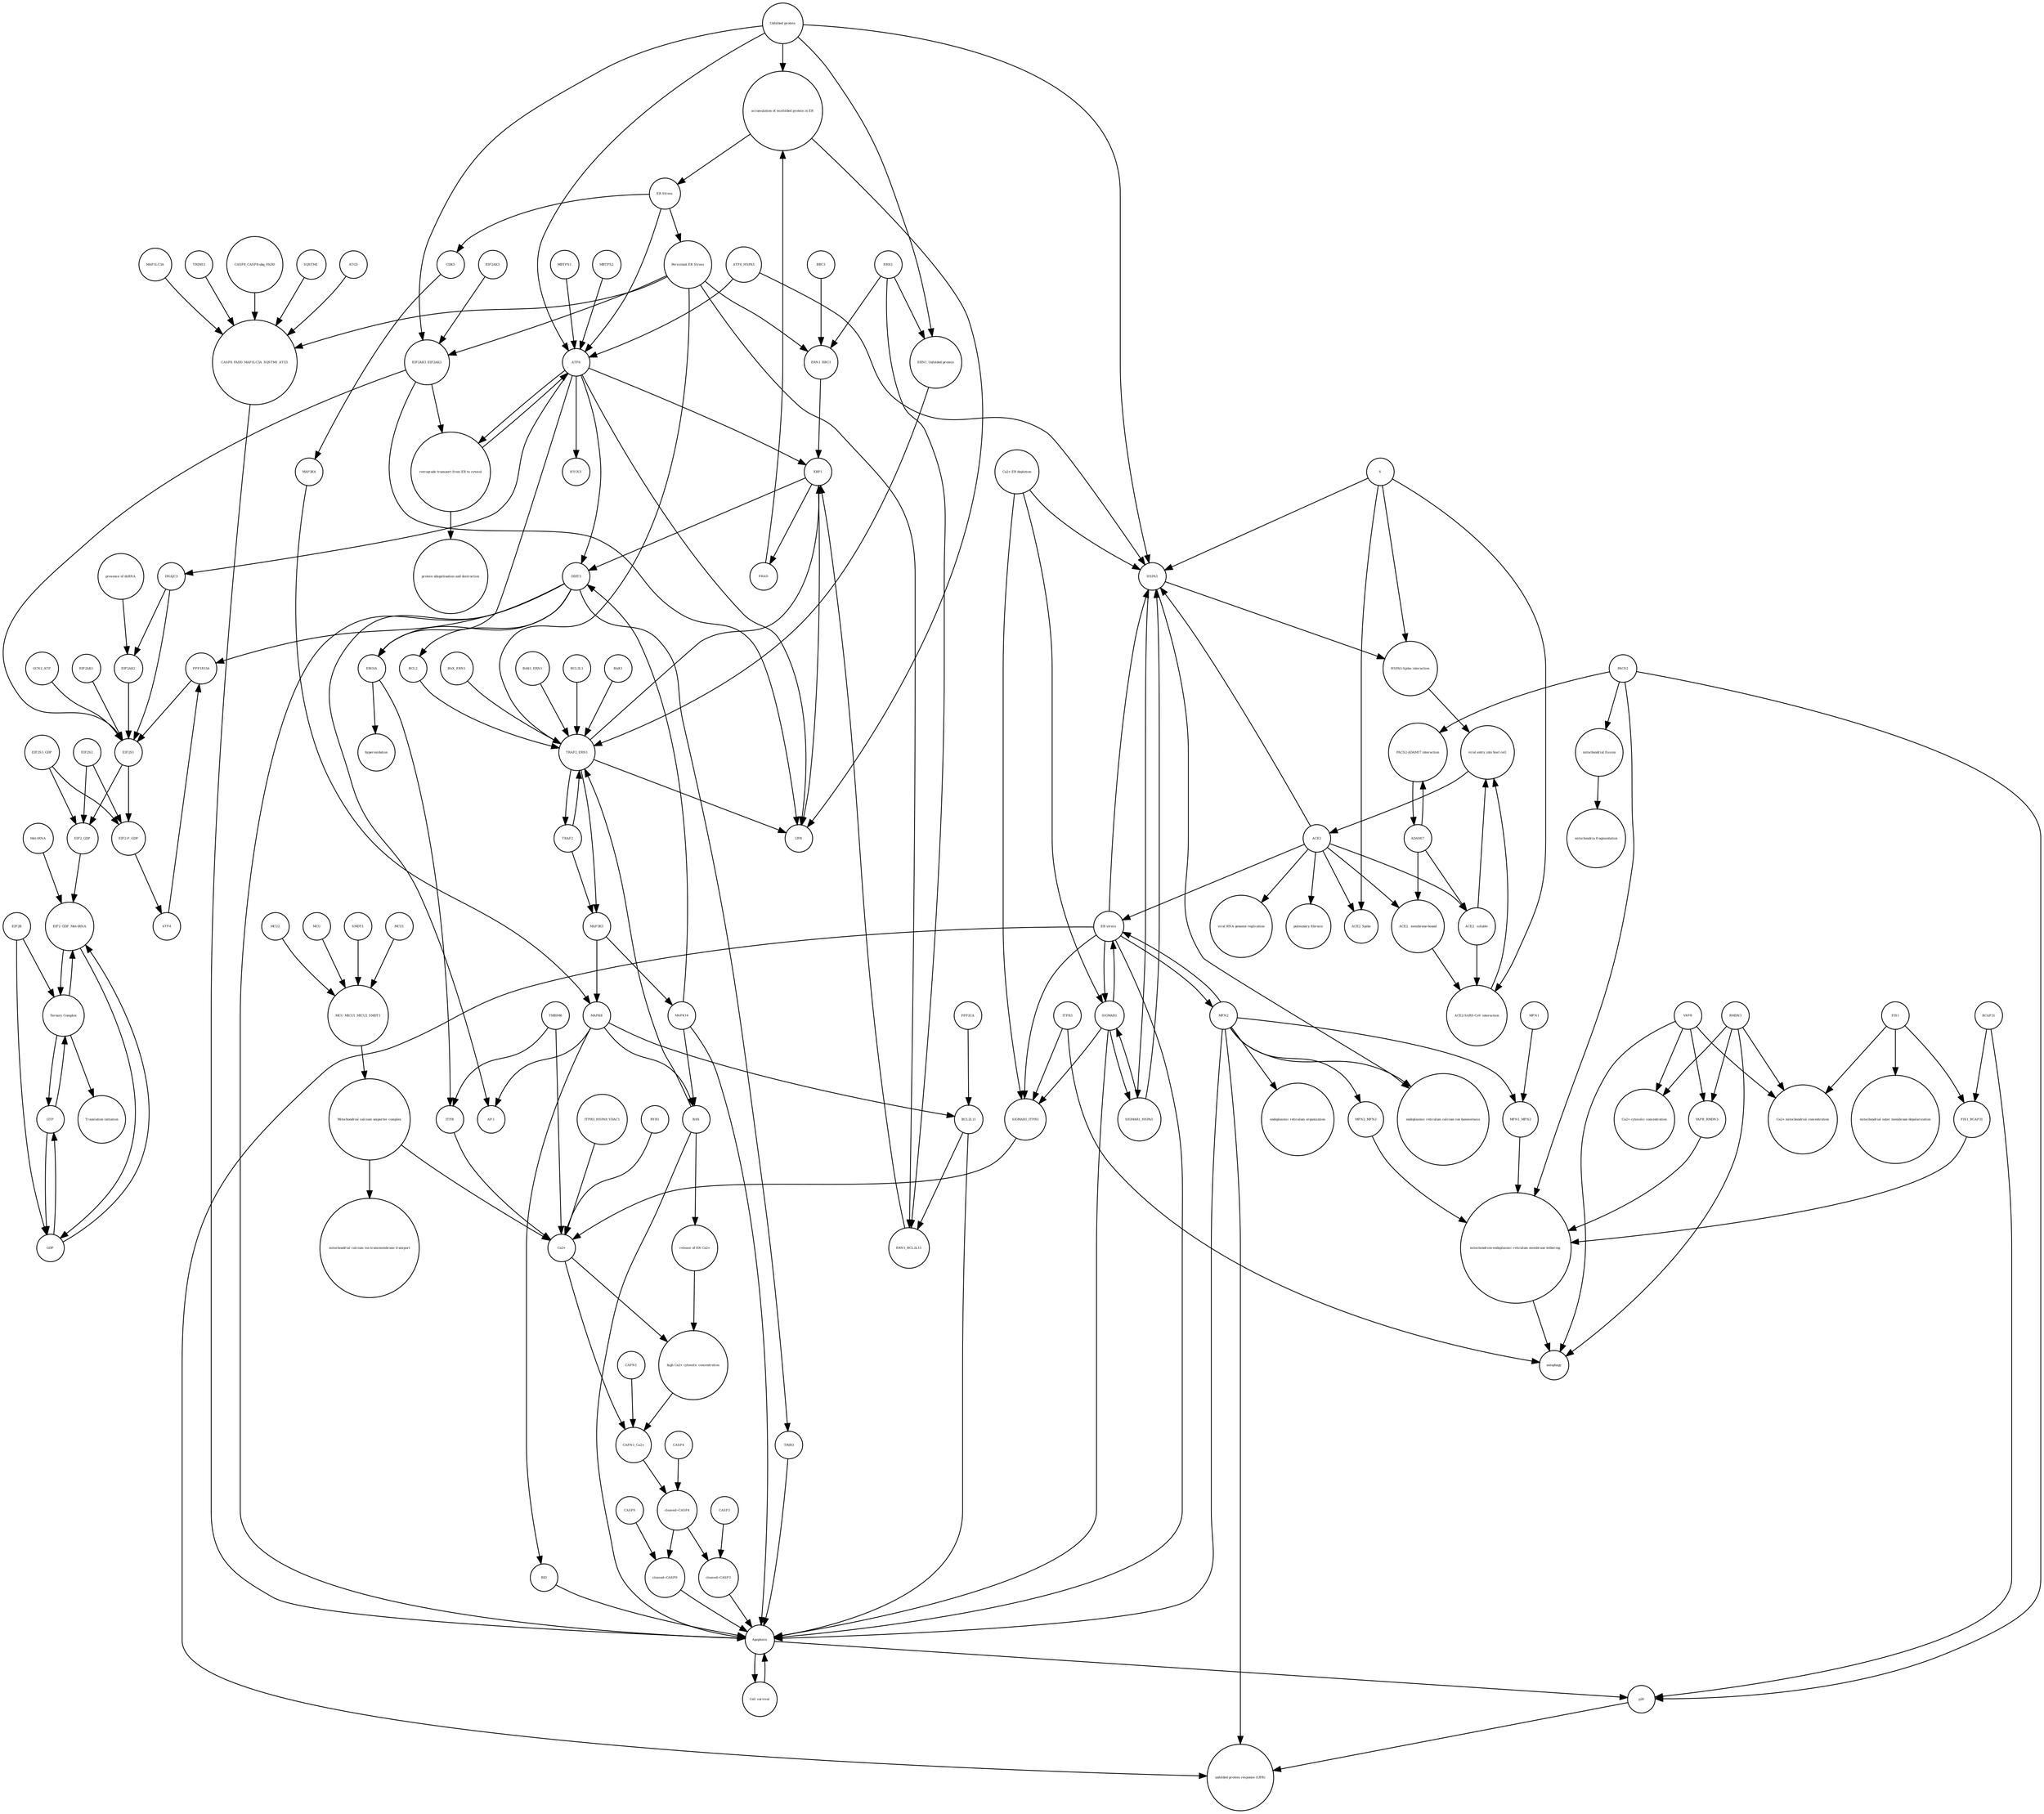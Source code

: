 strict digraph  {
"Unfolded protein" [annotation="", bipartite=0, cls=macromolecule, fontsize=4, label="Unfolded protein", shape=circle];
"accumulation of misfolded protein in ER" [annotation="urn_miriam_obo.go_GO%3A0006986", bipartite=0, cls=phenotype, fontsize=4, label="accumulation of misfolded protein in ER", shape=circle];
"cleaved~CASP9" [annotation="urn_miriam_hgnc.symbol_CASP9", bipartite=0, cls=macromolecule, fontsize=4, label="cleaved~CASP9", shape=circle];
Apoptosis [annotation="urn_miriam_obo.go_GO%3A0006915|urn_miriam_pubmed_19052620|urn_miriam_taxonomy_9606|urn_miriam_pubmed_15692567|urn_miriam_pubmed_22511781", bipartite=0, cls=phenotype, fontsize=4, label=Apoptosis, shape=circle];
ATF6 [annotation="urn_miriam_hgnc.symbol_ATF6", bipartite=0, cls=macromolecule, fontsize=4, label=ATF6, shape=circle];
"retrograde transport from ER to cytosol" [annotation="urn_miriam_obo.go_GO%3A0030970", bipartite=0, cls=phenotype, fontsize=4, label="retrograde transport from ER to cytosol", shape=circle];
XBP1 [annotation="urn_miriam_hgnc.symbol_XBP1", bipartite=0, cls=macromolecule, fontsize=4, label=XBP1, shape=circle];
UPR [annotation="urn_miriam_obo.go_GO%3A0006986", bipartite=0, cls=phenotype, fontsize=4, label=UPR, shape=circle];
ERO1A [annotation="urn_miriam_hgnc.symbol_ERO1A", bipartite=0, cls=macromolecule, fontsize=4, label=ERO1A, shape=circle];
hyperoxidation [annotation="urn_miriam_obo.go_GO%3A0018158", bipartite=0, cls=phenotype, fontsize=4, label=hyperoxidation, shape=circle];
VAPB [annotation=urn_miriam_hgnc_12649, bipartite=0, cls=macromolecule, fontsize=4, label=VAPB, shape=circle];
"Ca2+ cytosolic concentration" [annotation="urn_miriam_pubmed_28132811|urn_miriam_obo.go_GO%3A0007204|urn_miriam_taxonomy_9606", bipartite=0, cls=phenotype, fontsize=4, label="Ca2+ cytosolic concentration", shape=circle];
MFN2 [annotation="urn_miriam_pubmed_29491369|urn_miriam_pubmed_22511781|urn_miriam_hgnc_16877|urn_miriam_pubmed_19052620", bipartite=0, cls=macromolecule, fontsize=4, label=MFN2, shape=circle];
RMDN3 [annotation=urn_miriam_hgnc_25550, bipartite=0, cls=macromolecule, fontsize=4, label=RMDN3, shape=circle];
autophagy [annotation="urn_miriam_obo.go_GO%3A0006914|urn_miriam_pubmed_28132811|urn_miriam_taxonomy_9606", bipartite=0, cls=phenotype, fontsize=4, label=autophagy, shape=circle];
"endoplasmic reticulum calcium ion homeostasis" [annotation="urn_miriam_obo.go_GO%3A0032469|urn_miriam_pubmed_22511781|urn_miriam_taxonomy_10090", bipartite=0, cls=phenotype, fontsize=4, label="endoplasmic reticulum calcium ion homeostasis", shape=circle];
TRAF2_ERN1 [annotation="", bipartite=0, cls=complex, fontsize=4, label=TRAF2_ERN1, shape=circle];
"ER stress" [annotation="urn_miriam_obo.go_GO%3A0034976|urn_miriam_pubmed_22511781|urn_miriam_taxonomy_10090", bipartite=0, cls=phenotype, fontsize=4, label="ER stress", shape=circle];
"unfolded protein response (UPR)" [annotation="urn_miriam_obo.go_GO%3A0030968|urn_miriam_pubmed_22511781|urn_miriam_taxonomy_10090", bipartite=0, cls=phenotype, fontsize=4, label="unfolded protein response (UPR)", shape=circle];
FIS1 [annotation=urn_miriam_hgnc_21689, bipartite=0, cls=macromolecule, fontsize=4, label=FIS1, shape=circle];
"Ca2+ mitochondrial concentration" [annotation="urn_miriam_pubmed_28132811|urn_miriam_taxonomy_9606|urn_miriam_obo.go_GO%3A0051561", bipartite=0, cls=phenotype, fontsize=4, label="Ca2+ mitochondrial concentration", shape=circle];
"cleaved~CASP3" [annotation="urn_miriam_hgnc.symbol_CASP3", bipartite=0, cls=macromolecule, fontsize=4, label="cleaved~CASP3", shape=circle];
VAPB_RMDN3 [annotation="urn_miriam_pubmed_29491369|urn_miriam_pubmed_28132811|urn_miriam_taxonomy_9606", bipartite=0, cls=complex, fontsize=4, label=VAPB_RMDN3, shape=circle];
"mitochondrion-endoplasmic reticulum membrane tethering " [annotation="urn_miriam_obo.go_GO%3A1990456|urn_miriam_pubmed_27457486|urn_miriam_pubmed_29491369|urn_miriam_pubmed_19052620|urn_miriam_pubmed_30590907|urn_miriam_pubmed_28132811", bipartite=0, cls=phenotype, fontsize=4, label="mitochondrion-endoplasmic reticulum membrane tethering ", shape=circle];
"release of ER Ca2+" [annotation="urn_miriam_obo.go_GO%3A0032471", bipartite=0, cls=phenotype, fontsize=4, label="release of ER Ca2+", shape=circle];
"high Ca2+ cytosolic concentration" [annotation="urn_miriam_obo.go_GO%3A1902656", bipartite=0, cls=phenotype, fontsize=4, label="high Ca2+ cytosolic concentration", shape=circle];
ERAD [annotation="urn_miriam_obo.go_GO%3A0036503", bipartite=0, cls=phenotype, fontsize=4, label=ERAD, shape=circle];
"Cell survival" [annotation="urn_miriam_obo.go_GO%3A0043066", bipartite=0, cls=phenotype, fontsize=4, label="Cell survival", shape=circle];
"Ca2+" [annotation="urn_miriam_obo.chebi_CHEBI%3A29108", bipartite=0, cls="simple chemical", fontsize=4, label="Ca2+", shape=circle];
"ER Stress" [annotation="urn_miriam_obo.go_GO%3A0034976", bipartite=0, cls=phenotype, fontsize=4, label="ER Stress", shape=circle];
"Ternary Complex" [annotation="", bipartite=0, cls=complex, fontsize=4, label="Ternary Complex", shape=circle];
"Translation initiation" [annotation="urn_miriam_obo.go_GO%3A0006412", bipartite=0, cls=phenotype, fontsize=4, label="Translation initiation", shape=circle];
ITPR3 [annotation="urn_miriam_hgnc_6182|urn_miriam_pubmed_17981125", bipartite=0, cls=macromolecule, fontsize=4, label=ITPR3, shape=circle];
MFN2_MFN2 [annotation="urn_miriam_pubmed_19052620|urn_miriam_taxonomy_9606|urn_miriam_pubmed_29491369", bipartite=0, cls=complex, fontsize=4, label=MFN2_MFN2, shape=circle];
FIS1_BCAP31 [annotation="urn_miriam_pubmed_15692567|urn_miriam_pubmed_21183955|urn_miriam_taxonomy_9606", bipartite=0, cls=complex, fontsize=4, label=FIS1_BCAP31, shape=circle];
MFN1_MFN2 [annotation="urn_miriam_pubmed_29491369|urn_miriam_pubmed_19052620|urn_miriam_taxonomy_9606", bipartite=0, cls=complex, fontsize=4, label=MFN1_MFN2, shape=circle];
CASP8_FADD_MAP1LC3A_SQSTM1_ATG5 [annotation="", bipartite=0, cls=complex, fontsize=4, label=CASP8_FADD_MAP1LC3A_SQSTM1_ATG5, shape=circle];
HSPA5 [annotation="urn_miriam_pubmed_32340551|urn_miriam_hgnc_HGNC%3A5238|urn_miriam_pubmed_32169481|urn_miriam_pubmed_30978349", bipartite=0, cls=macromolecule, fontsize=4, label=HSPA5, shape=circle];
TRIB3 [annotation="urn_miriam_hgnc.symbol_TRIB3", bipartite=0, cls="nucleic acid feature", fontsize=4, label=TRIB3, shape=circle];
"mitochondrial fission" [annotation="urn_miriam_pubmed_15692567|urn_miriam_obo.go_GO%3A0000266|urn_miriam_taxonomy_9606", bipartite=0, cls=phenotype, fontsize=4, label="mitochondrial fission", shape=circle];
"mitochondria fragmentation" [annotation="urn_miriam_pubmed_15692567|urn_miriam_obo.go_GO%3A0043653|urn_miriam_taxonomy_9606", bipartite=0, cls=phenotype, fontsize=4, label="mitochondria fragmentation", shape=circle];
BAX [annotation="urn_miriam_hgnc.symbol_BAX", bipartite=0, cls=macromolecule, fontsize=4, label=BAX, shape=circle];
p20 [annotation="urn_miriam_hgnc.symbol_BCAP31", bipartite=0, cls=macromolecule, fontsize=4, label=p20, shape=circle];
PACS2 [annotation="urn_miriam_pubmed_15692567|urn_miriam_hgnc_23794|urn_miriam_pubmed_26108729", bipartite=0, cls=macromolecule, fontsize=4, label=PACS2, shape=circle];
DDIT3 [annotation="urn_miriam_hgnc.symbol_DDIT3", bipartite=0, cls=macromolecule, fontsize=4, label=DDIT3, shape=circle];
BCL2L11 [annotation="urn_miriam_hgnc.symbol_BCL2L11", bipartite=0, cls=macromolecule, fontsize=4, label=BCL2L11, shape=circle];
"Persistant ER Stress" [annotation="urn_miriam_obo.go_GO%3A0034976", bipartite=0, cls=phenotype, fontsize=4, label="Persistant ER Stress", shape=circle];
"mitochondrial outer membrane depolarization" [annotation="urn_miriam_pubmed_21183955|urn_miriam_taxonomy_9606|urn_miriam_obo.go_GO%3A0051882", bipartite=0, cls=phenotype, fontsize=4, label="mitochondrial outer membrane depolarization", shape=circle];
"endoplasmic reticulum organization" [annotation="urn_miriam_obo.go_GO%3A0007029|urn_miriam_pubmed_19052620|urn_miriam_taxonomy_9606", bipartite=0, cls=phenotype, fontsize=4, label="endoplasmic reticulum organization", shape=circle];
MAPK14 [annotation="urn_miriam_hgnc.symbol_MAPK14", bipartite=0, cls=macromolecule, fontsize=4, label=MAPK14, shape=circle];
ACE2 [annotation="", bipartite=0, cls="nucleic acid feature", fontsize=4, label=ACE2, shape=circle];
"Mitochondrial calcium uniporter complex" [annotation="urn_miriam_pubmed_26968367|urn_miriam_taxonomy_9606", bipartite=0, cls=complex, fontsize=4, label="Mitochondrial calcium uniporter complex", shape=circle];
"mitochondrial calcium ion transmembrane transport" [annotation="urn_miriam_pubmed_24231807|urn_miriam_obo.go_GO%3A0006851|urn_miriam_taxonomy_9606", bipartite=0, cls=phenotype, fontsize=4, label="mitochondrial calcium ion transmembrane transport", shape=circle];
EIF2AK3_EIF2AK3 [annotation="", bipartite=0, cls=complex, fontsize=4, label=EIF2AK3_EIF2AK3, shape=circle];
BID [annotation="urn_miriam_hgnc.symbol_BID", bipartite=0, cls=macromolecule, fontsize=4, label=BID, shape=circle];
SIGMAR1 [annotation="urn_miriam_hgnc_8157|urn_miriam_pubmed_17981125|urn_miriam_taxonomy_10029|urn_miriam_pubmed_25704011", bipartite=0, cls=macromolecule, fontsize=4, label=SIGMAR1, shape=circle];
"pulmonary fibrosis" [annotation="urn_miriam_mesh_D011658|urn_miriam_pubmed_18441099|urn_miriam_taxonomy_9606", bipartite=0, cls=phenotype, fontsize=4, label="pulmonary fibrosis", shape=circle];
"ACE2-SARS-CoV interaction" [annotation="urn_miriam_pubmed_19411314|urn_miriam_taxonomy_9606|urn_miriam_uniprot_P59594", bipartite=0, cls=complex, fontsize=4, label="ACE2-SARS-CoV interaction", shape=circle];
"viral entry into host cell" [annotation="urn_miriam_obo.go_GO%3A0046718|urn_miriam_pubmed_19411314", bipartite=0, cls=phenotype, fontsize=4, label="viral entry into host cell", shape=circle];
"ACE2_ soluble" [annotation="urn_miriam_pubmed_19411314|urn_miriam_pubmed_32264791|urn_miriam_hgnc.symbol_ACE2", bipartite=0, cls=macromolecule, fontsize=4, label="ACE2_ soluble", shape=circle];
"HSPA5-Spike interaction" [annotation=urn_miriam_pubmed_32340551, bipartite=0, cls=complex, fontsize=4, label="HSPA5-Spike interaction", shape=circle];
"viral RNA genome replication" [annotation="urn_miriam_obo.go_GO%3A0039694|urn_miriam_pubmed_14647384", bipartite=0, cls=phenotype, fontsize=4, label="viral RNA genome replication", shape=circle];
PPP1R15A [annotation="urn_miriam_hgnc.symbol_PPP1R15A", bipartite=0, cls=macromolecule, fontsize=4, label=PPP1R15A, shape=circle];
RYR1 [annotation="urn_miriam_hgnc.symbol_RYR1", bipartite=0, cls=macromolecule, fontsize=4, label=RYR1, shape=circle];
CDK5 [annotation="urn_miriam_hgnc.symbol_CDK5", bipartite=0, cls=macromolecule, fontsize=4, label=CDK5, shape=circle];
MAPK8 [annotation="urn_miriam_hgnc.symbol_MAPK8", bipartite=0, cls=macromolecule, fontsize=4, label=MAPK8, shape=circle];
SIGMAR1_ITPR3 [annotation="urn_miriam_pubmed_30590907|urn_miriam_pubmed_17981125|urn_miriam_taxonomy_10029", bipartite=0, cls=complex, fontsize=4, label=SIGMAR1_ITPR3, shape=circle];
MFN1 [annotation=urn_miriam_hgnc_1826, bipartite=0, cls=macromolecule, fontsize=4, label=MFN1, shape=circle];
EIF2S1 [annotation="urn_miriam_hgnc.symbol_EIF2S1", bipartite=0, cls=macromolecule, fontsize=4, label=EIF2S1, shape=circle];
MCU2 [annotation="urn_miriam_hgnc_31830|urn_miriam_pubmed_24231807|urn_miriam_taxonomy_9606", bipartite=0, cls=macromolecule, fontsize=4, label=MCU2, shape=circle];
MAP3K5 [annotation="urn_miriam_hgnc.symbol_MAP3K5", bipartite=0, cls=macromolecule, fontsize=4, label=MAP3K5, shape=circle];
TRIM13 [annotation="urn_miriam_hgnc.symbol_TRIM13", bipartite=0, cls=macromolecule, fontsize=4, label=TRIM13, shape=circle];
"Met-tRNA" [annotation=urn_miriam_hgnc_34779, bipartite=0, cls="nucleic acid feature", fontsize=4, label="Met-tRNA", shape=circle];
BCAP31 [annotation=urn_miriam_hgnc_16695, bipartite=0, cls=macromolecule, fontsize=4, label=BCAP31, shape=circle];
ITPR [annotation="urn_miriam_hgnc.symbol_ITPR1|urn_miriam_hgnc.symbol_ITPR3|urn_miriam_hgnc.symbol_ITPR2", bipartite=0, cls=macromolecule, fontsize=4, label=ITPR, shape=circle];
ITPR3_HSPA9_VDAC1 [annotation="urn_miriam_pubmed_30590033|urn_miriam_pubmed_29491369|urn_miriam_taxonomy_9606", bipartite=0, cls=complex, fontsize=4, label=ITPR3_HSPA9_VDAC1, shape=circle];
"EIF2_GDP_Met-tRNA" [annotation="", bipartite=0, cls=complex, fontsize=4, label="EIF2_GDP_Met-tRNA", shape=circle];
EIF2_GDP [annotation="", bipartite=0, cls=complex, fontsize=4, label=EIF2_GDP, shape=circle];
"AP-1" [annotation="urn_miriam_hgnc.symbol_JUNB|urn_miriam_hgnc.symbol_FOSL1|urn_miriam_hgnc.symbol_FOSL2|urn_miriam_hgnc.symbol_JUND|urn_miriam_hgnc.symbol_JUN|urn_miriam_hgnc.symbol_FOSB|urn_miriam_hgnc.symbol_FOS", bipartite=0, cls=macromolecule, fontsize=4, label="AP-1", shape=circle];
TMBIM6 [annotation="urn_miriam_hgnc.symbol_TMBIM6", bipartite=0, cls=macromolecule, fontsize=4, label=TMBIM6, shape=circle];
MCU [annotation="urn_miriam_hgnc_23526|urn_miriam_pubmed_24231807|urn_miriam_taxonomy_9606", bipartite=0, cls=macromolecule, fontsize=4, label=MCU, shape=circle];
DNAJC3 [annotation="urn_miriam_hgnc.symbol_DNAJC3", bipartite=0, cls="nucleic acid feature", fontsize=4, label=DNAJC3, shape=circle];
CASP4 [annotation="urn_miriam_hgnc.symbol_CASP4", bipartite=0, cls=macromolecule, fontsize=4, label=CASP4, shape=circle];
GCN2_ATP [annotation="", bipartite=0, cls=complex, fontsize=4, label=GCN2_ATP, shape=circle];
BBC3 [annotation="urn_miriam_hgnc.symbol_BBC3", bipartite=0, cls=macromolecule, fontsize=4, label=BBC3, shape=circle];
EIF2AK2 [annotation="urn_miriam_hgnc.symbol_EIF2AK2", bipartite=0, cls=macromolecule, fontsize=4, label=EIF2AK2, shape=circle];
CASP9 [annotation="urn_miriam_hgnc.symbol_CSAP9", bipartite=0, cls=macromolecule, fontsize=4, label=CASP9, shape=circle];
"protein ubiquitination and destruction" [annotation="urn_miriam_obo.go_GO%3A0006511", bipartite=0, cls=phenotype, fontsize=4, label="protein ubiquitination and destruction", shape=circle];
EIF2AK3 [annotation="urn_miriam_hgnc.symbol_EIF2AK3", bipartite=0, cls=macromolecule, fontsize=4, label=EIF2AK3, shape=circle];
BAK1_ERN1 [annotation="", bipartite=0, cls=complex, fontsize=4, label=BAK1_ERN1, shape=circle];
ATF6_HSPA5 [annotation="", bipartite=0, cls=complex, fontsize=4, label=ATF6_HSPA5, shape=circle];
TRAF2 [annotation="urn_miriam_hgnc.symbol_TRAF2", bipartite=0, cls=macromolecule, fontsize=4, label=TRAF2, shape=circle];
MAP3K4 [annotation="urn_miriam_hgnc.symbol_MAP3K4", bipartite=0, cls=macromolecule, fontsize=4, label=MAP3K4, shape=circle];
"CAPN1_Ca2+" [annotation="", bipartite=0, cls=complex, fontsize=4, label="CAPN1_Ca2+", shape=circle];
ERN1 [annotation="urn_miriam_hgnc.symbol_ERN1", bipartite=0, cls=macromolecule, fontsize=4, label=ERN1, shape=circle];
EIF2B [annotation="", bipartite=0, cls=complex, fontsize=4, label=EIF2B, shape=circle];
ACE2_Spike [annotation="", bipartite=0, cls=complex, fontsize=4, label=ACE2_Spike, shape=circle];
ERN1_BBC3 [annotation="", bipartite=0, cls=complex, fontsize=4, label=ERN1_BBC3, shape=circle];
ADAM17 [annotation="urn_miriam_pubmed_32264791|urn_miriam_hgnc_HGNC%3A195", bipartite=0, cls=macromolecule, fontsize=4, label=ADAM17, shape=circle];
ERN1_BCL2L11 [annotation="", bipartite=0, cls=complex, fontsize=4, label=ERN1_BCL2L11, shape=circle];
EIF2S3_GDP [annotation="", bipartite=0, cls=complex, fontsize=4, label=EIF2S3_GDP, shape=circle];
SMDT1 [annotation="urn_miriam_pubmed_24231807|urn_miriam_hgnc_25055|urn_miriam_taxonomy_9606", bipartite=0, cls=macromolecule, fontsize=4, label=SMDT1, shape=circle];
GDP [annotation="urn_miriam_obo.chebi_CHEBI%3A65180", bipartite=0, cls="simple chemical", fontsize=4, label=GDP, shape=circle];
"EIF2-P_GDP" [annotation="", bipartite=0, cls=complex, fontsize=4, label="EIF2-P_GDP", shape=circle];
MCU_MICU1_MICU2_SMDT1 [annotation="urn_miriam_pubmed_24231807|urn_miriam_taxonomy_9606", bipartite=0, cls=complex, fontsize=4, label=MCU_MICU1_MICU2_SMDT1, shape=circle];
"CASP8_CASP8-ubq_FADD" [annotation="", bipartite=0, cls=complex, fontsize=4, label="CASP8_CASP8-ubq_FADD", shape=circle];
ATF4 [annotation="urn_miriam_hgnc.symbol_ATF4", bipartite=0, cls=macromolecule, fontsize=4, label=ATF4, shape=circle];
"presence of dsRNA" [annotation="urn_miriam_obo.go_GO%3A0071359", bipartite=0, cls=phenotype, fontsize=4, label="presence of dsRNA", shape=circle];
"Ca2+ ER depletion" [annotation="urn_miriam_obo.go_GO%3A0032471|urn_miriam_pubmed_17981125|urn_miriam_pubmed_30590907|urn_miriam_taxonomy_10029", bipartite=0, cls=phenotype, fontsize=4, label="Ca2+ ER depletion", shape=circle];
SIGMAR1_HSPA5 [annotation="urn_miriam_pubmed_30590907|urn_miriam_pubmed_25704011|urn_miriam_pubmed_17981125|urn_miriam_taxonomy_10029", bipartite=0, cls=complex, fontsize=4, label=SIGMAR1_HSPA5, shape=circle];
"SQSTM1 " [annotation="urn_miriam_hgnc.symbol_SQSTM1", bipartite=0, cls=macromolecule, fontsize=4, label="SQSTM1 ", shape=circle];
MCU1 [annotation="urn_miriam_hgnc_1530|urn_miriam_pubmed_24231807|urn_miriam_taxonomy_9606", bipartite=0, cls=macromolecule, fontsize=4, label=MCU1, shape=circle];
MBTPS1 [annotation="urn_miriam_hgnc.symbol_MBTPS1", bipartite=0, cls=macromolecule, fontsize=4, label=MBTPS1, shape=circle];
EIF2AK1 [annotation="urn_miriam_hgnc.symbol_EIF2AK1", bipartite=0, cls=macromolecule, fontsize=4, label=EIF2AK1, shape=circle];
GTP [annotation="urn_miriam_obo.chebi_CHEBI%3A57600", bipartite=0, cls="simple chemical", fontsize=4, label=GTP, shape=circle];
ATG5 [annotation="urn_miriam_hgnc.symbol_ATG5", bipartite=0, cls=macromolecule, fontsize=4, label=ATG5, shape=circle];
"PACS2-ADAM17 interaction" [annotation="urn_miriam_pubmed_26108729|urn_miriam_pubmed_32264791|urn_miriam_taxonomy_9606", bipartite=0, cls=complex, fontsize=4, label="PACS2-ADAM17 interaction", shape=circle];
EIF2S2 [annotation="urn_miriam_hgnc.symbol_EIF2S2", bipartite=0, cls=macromolecule, fontsize=4, label=EIF2S2, shape=circle];
"ACE2_ membrane-bound" [annotation="urn_miriam_pubmed_19411314|urn_miriam_pubmed_32264791|urn_miriam_hgnc.symbol_ACE2", bipartite=0, cls=macromolecule, fontsize=4, label="ACE2_ membrane-bound", shape=circle];
MBTPS2 [annotation="urn_miriam_hgnc.symbol_MBTPS2", bipartite=0, cls=macromolecule, fontsize=4, label=MBTPS2, shape=circle];
"cleaved~CASP4" [annotation="urn_miriam_hgnc.symbol_CASP4", bipartite=0, cls=macromolecule, fontsize=4, label="cleaved~CASP4", shape=circle];
CAPN1 [annotation="urn_miriam_hgnc.symbol_CAPN1", bipartite=0, cls=macromolecule, fontsize=4, label=CAPN1, shape=circle];
MAP1LC3A [annotation="urn_miriam_hgnc.symbol_MAP1LC3A", bipartite=0, cls=macromolecule, fontsize=4, label=MAP1LC3A, shape=circle];
CASP3 [annotation="urn_miriam_hgnc.symbol_CASP3", bipartite=0, cls=macromolecule, fontsize=4, label=CASP3, shape=circle];
S [annotation="urn_miriam_uniprot_P59594|urn_miriam_uniprot_P0DTC2|urn_miriam_uniprot_W6A028", bipartite=0, cls=macromolecule, fontsize=4, label=S, shape=circle];
BAX_ERN1 [annotation="", bipartite=0, cls=complex, fontsize=4, label=BAX_ERN1, shape=circle];
HYOU1 [annotation="urn_miriam_hgnc.symbol_HYOU1", bipartite=0, cls="nucleic acid feature", fontsize=4, label=HYOU1, shape=circle];
BCL2 [annotation="urn_miriam_hgnc.symbol_BCL2", bipartite=0, cls="nucleic acid feature", fontsize=4, label=BCL2, shape=circle];
"ERN1_Unfolded protein" [annotation="", bipartite=0, cls=complex, fontsize=4, label="ERN1_Unfolded protein", shape=circle];
BCL2L1 [annotation="urn_miriam_hgnc.symbol_BCL2L1", bipartite=0, cls=macromolecule, fontsize=4, label=BCL2L1, shape=circle];
BAK1 [annotation="urn_miriam_hgnc.symbol_BAK1", bipartite=0, cls=macromolecule, fontsize=4, label=BAK1, shape=circle];
PPP2CA [annotation="urn_miriam_hgnc.symbol_PPP2CA", bipartite=0, cls=macromolecule, fontsize=4, label=PPP2CA, shape=circle];
"Unfolded protein" -> "accumulation of misfolded protein in ER"  [annotation="", interaction_type="necessary stimulation"];
"Unfolded protein" -> EIF2AK3_EIF2AK3  [annotation=urn_miriam_pubmed_17991856, interaction_type=catalysis];
"Unfolded protein" -> ATF6  [annotation="urn_miriam_pubmed_23850759|urn_miriam_pubmed_17090218", interaction_type=catalysis];
"Unfolded protein" -> HSPA5  [annotation="urn_miriam_pubmed_23850759|urn_miriam_pubmed_17090218", interaction_type=catalysis];
"Unfolded protein" -> "ERN1_Unfolded protein"  [annotation="", interaction_type=production];
"accumulation of misfolded protein in ER" -> "ER Stress"  [annotation="", interaction_type="necessary stimulation"];
"accumulation of misfolded protein in ER" -> UPR  [annotation="", interaction_type="necessary stimulation"];
"cleaved~CASP9" -> Apoptosis  [annotation="", interaction_type="necessary stimulation"];
Apoptosis -> "Cell survival"  [annotation="", interaction_type=modulation];
Apoptosis -> p20  [annotation="urn_miriam_pubmed_15692567|urn_miriam_taxonomy_9606", interaction_type=stimulation];
ATF6 -> "retrograde transport from ER to cytosol"  [annotation="", interaction_type=modulation];
ATF6 -> UPR  [annotation="", interaction_type="necessary stimulation"];
ATF6 -> HYOU1  [annotation="urn_miriam_taxonomy_10090|urn_miriam_pubmed_18360008", interaction_type=catalysis];
ATF6 -> DNAJC3  [annotation="urn_miriam_taxonomy_10090|urn_miriam_pubmed_12601012|urn_miriam_pubmed_18360008", interaction_type=catalysis];
ATF6 -> DDIT3  [annotation="urn_miriam_pubmed_22802018|urn_miriam_pubmed_17991856|urn_miriam_pubmed_26587781", interaction_type=catalysis];
ATF6 -> ERO1A  [annotation="urn_miriam_pubmed_23850759|urn_miriam_pubmed_25387528|urn_miriam_taxonomy_10090", interaction_type=catalysis];
ATF6 -> XBP1  [annotation="urn_miriam_pubmed_26587781|urn_miriam_pubmed_23430059", interaction_type=catalysis];
"retrograde transport from ER to cytosol" -> ATF6  [annotation="urn_miriam_pubmed_17991856|urn_miriam_pubmed_26587781|urn_miriam_taxonomy_10090|urn_miriam_pubmed_18360008", interaction_type=inhibition];
"retrograde transport from ER to cytosol" -> "protein ubiquitination and destruction"  [annotation="", interaction_type=production];
XBP1 -> UPR  [annotation="", interaction_type="necessary stimulation"];
XBP1 -> ERAD  [annotation="", interaction_type="necessary stimulation"];
XBP1 -> DDIT3  [annotation="urn_miriam_pubmed_22802018|urn_miriam_pubmed_17991856|urn_miriam_pubmed_26587781", interaction_type=catalysis];
ERO1A -> hyperoxidation  [annotation="", interaction_type="necessary stimulation"];
ERO1A -> ITPR  [annotation="urn_miriam_pubmed_23850759|urn_miriam_pubmed_23430059", interaction_type=catalysis];
VAPB -> "Ca2+ cytosolic concentration"  [annotation="", interaction_type=inhibition];
VAPB -> autophagy  [annotation="", interaction_type=inhibition];
VAPB -> "Ca2+ mitochondrial concentration"  [annotation="", interaction_type="necessary stimulation"];
VAPB -> VAPB_RMDN3  [annotation="", interaction_type=production];
MFN2 -> Apoptosis  [annotation="", interaction_type="necessary stimulation"];
MFN2 -> "endoplasmic reticulum calcium ion homeostasis"  [annotation="", interaction_type="necessary stimulation"];
MFN2 -> "ER stress"  [annotation="", interaction_type="necessary stimulation"];
MFN2 -> "unfolded protein response (UPR)"  [annotation="", interaction_type="necessary stimulation"];
MFN2 -> "endoplasmic reticulum organization"  [annotation="", interaction_type="necessary stimulation"];
MFN2 -> MFN1_MFN2  [annotation="", interaction_type=production];
MFN2 -> MFN2_MFN2  [annotation="", interaction_type=production];
RMDN3 -> autophagy  [annotation="", interaction_type=inhibition];
RMDN3 -> "Ca2+ cytosolic concentration"  [annotation="", interaction_type=inhibition];
RMDN3 -> "Ca2+ mitochondrial concentration"  [annotation="", interaction_type=stimulation];
RMDN3 -> VAPB_RMDN3  [annotation="", interaction_type=production];
TRAF2_ERN1 -> UPR  [annotation="", interaction_type="necessary stimulation"];
TRAF2_ERN1 -> TRAF2  [annotation=urn_miriam_pubmed_23850759, interaction_type=catalysis];
TRAF2_ERN1 -> MAP3K5  [annotation=urn_miriam_pubmed_23850759, interaction_type=catalysis];
TRAF2_ERN1 -> XBP1  [annotation="urn_miriam_pubmed_26587781|urn_miriam_pubmed_23430059", interaction_type=catalysis];
"ER stress" -> "unfolded protein response (UPR)"  [annotation="", interaction_type="necessary stimulation"];
"ER stress" -> Apoptosis  [annotation="", interaction_type="necessary stimulation"];
"ER stress" -> SIGMAR1  [annotation="urn_miriam_pubmed_30590907|urn_miriam_pubmed_25704011|urn_miriam_pubmed_17981125|urn_miriam_taxonomy_10029", interaction_type="necessary stimulation"];
"ER stress" -> HSPA5  [annotation="urn_miriam_pubmed_31775868|urn_miriam_pubmed_22511781|urn_miriam_taxonomy_10090", interaction_type="necessary stimulation"];
"ER stress" -> MFN2  [annotation="urn_miriam_pubmed_22511781|urn_miriam_taxonomy_10090", interaction_type="necessary stimulation"];
"ER stress" -> SIGMAR1_ITPR3  [annotation="urn_miriam_pubmed_30590907|urn_miriam_pubmed_17981125|urn_miriam_taxonomy_10029", interaction_type="necessary stimulation"];
FIS1 -> "Ca2+ mitochondrial concentration"  [annotation="", interaction_type="necessary stimulation"];
FIS1 -> "mitochondrial outer membrane depolarization"  [annotation="", interaction_type="necessary stimulation"];
FIS1 -> FIS1_BCAP31  [annotation="", interaction_type=production];
"cleaved~CASP3" -> Apoptosis  [annotation="", interaction_type="necessary stimulation"];
VAPB_RMDN3 -> "mitochondrion-endoplasmic reticulum membrane tethering "  [annotation="", interaction_type="necessary stimulation"];
"mitochondrion-endoplasmic reticulum membrane tethering " -> autophagy  [annotation="", interaction_type=inhibition];
"release of ER Ca2+" -> "high Ca2+ cytosolic concentration"  [annotation="", interaction_type="necessary stimulation"];
"high Ca2+ cytosolic concentration" -> "CAPN1_Ca2+"  [annotation=urn_miriam_pubmed_19931333, interaction_type=catalysis];
ERAD -> "accumulation of misfolded protein in ER"  [annotation="", interaction_type=modulation];
"Cell survival" -> Apoptosis  [annotation="", interaction_type=modulation];
"Ca2+" -> "high Ca2+ cytosolic concentration"  [annotation="", interaction_type="necessary stimulation"];
"Ca2+" -> "CAPN1_Ca2+"  [annotation="", interaction_type=production];
"ER Stress" -> "Persistant ER Stress"  [annotation="", interaction_type=modulation];
"ER Stress" -> ATF6  [annotation="urn_miriam_pubmed_17991856|urn_miriam_pubmed_26587781|urn_miriam_taxonomy_10090|urn_miriam_pubmed_18360008", interaction_type=catalysis];
"ER Stress" -> CDK5  [annotation=urn_miriam_pubmed_23850759, interaction_type=catalysis];
"Ternary Complex" -> "Translation initiation"  [annotation="", interaction_type="necessary stimulation"];
"Ternary Complex" -> GTP  [annotation="", interaction_type=production];
"Ternary Complex" -> "EIF2_GDP_Met-tRNA"  [annotation="", interaction_type=production];
ITPR3 -> autophagy  [annotation="", interaction_type=inhibition];
ITPR3 -> SIGMAR1_ITPR3  [annotation="", interaction_type=production];
MFN2_MFN2 -> "mitochondrion-endoplasmic reticulum membrane tethering "  [annotation="", interaction_type="necessary stimulation"];
FIS1_BCAP31 -> "mitochondrion-endoplasmic reticulum membrane tethering "  [annotation="", interaction_type="necessary stimulation"];
MFN1_MFN2 -> "mitochondrion-endoplasmic reticulum membrane tethering "  [annotation="", interaction_type="necessary stimulation"];
CASP8_FADD_MAP1LC3A_SQSTM1_ATG5 -> Apoptosis  [annotation="", interaction_type="necessary stimulation"];
HSPA5 -> "endoplasmic reticulum calcium ion homeostasis"  [annotation="", interaction_type="necessary stimulation"];
HSPA5 -> "HSPA5-Spike interaction"  [annotation="", interaction_type=production];
HSPA5 -> SIGMAR1_HSPA5  [annotation="", interaction_type=production];
TRIB3 -> Apoptosis  [annotation="", interaction_type="necessary stimulation"];
"mitochondrial fission" -> "mitochondria fragmentation"  [annotation="", interaction_type="necessary stimulation"];
BAX -> "release of ER Ca2+"  [annotation="", interaction_type="necessary stimulation"];
BAX -> Apoptosis  [annotation="", interaction_type="necessary stimulation"];
BAX -> TRAF2_ERN1  [annotation="urn_miriam_pubmed_30773986|urn_miriam_pubmed_23850759|urn_miriam_pubmed_26587781|urn_miriam_taxonomy_10090|urn_miriam_pubmed_23430059", interaction_type=catalysis];
p20 -> "unfolded protein response (UPR)"  [annotation="", interaction_type="necessary stimulation"];
PACS2 -> "mitochondrion-endoplasmic reticulum membrane tethering "  [annotation="", interaction_type="necessary stimulation"];
PACS2 -> "mitochondrial fission"  [annotation="", interaction_type=inhibition];
PACS2 -> "PACS2-ADAM17 interaction"  [annotation="", interaction_type=production];
PACS2 -> p20  [annotation="urn_miriam_pubmed_15692567|urn_miriam_taxonomy_9606", interaction_type=inhibition];
DDIT3 -> Apoptosis  [annotation="", interaction_type="necessary stimulation"];
DDIT3 -> "AP-1"  [annotation="urn_miriam_pubmed_23850759|urn_miriam_pubmed_26587781", interaction_type=catalysis];
DDIT3 -> PPP1R15A  [annotation="urn_miriam_pubmed_23850759|urn_miriam_pubmed_26584763", interaction_type=catalysis];
DDIT3 -> TRIB3  [annotation="urn_miriam_pubmed_23430059|urn_miriam_pubmed_18940792", interaction_type=catalysis];
DDIT3 -> BCL2  [annotation="urn_miriam_pubmed_30662442|urn_miriam_pubmed_23850759", interaction_type=inhibition];
DDIT3 -> ERO1A  [annotation="urn_miriam_pubmed_23850759|urn_miriam_pubmed_25387528|urn_miriam_taxonomy_10090", interaction_type=catalysis];
BCL2L11 -> Apoptosis  [annotation="", interaction_type="necessary stimulation"];
BCL2L11 -> ERN1_BCL2L11  [annotation="", interaction_type=production];
"Persistant ER Stress" -> TRAF2_ERN1  [annotation="urn_miriam_pubmed_30773986|urn_miriam_pubmed_23850759|urn_miriam_pubmed_26587781|urn_miriam_taxonomy_10090|urn_miriam_pubmed_23430059", interaction_type=inhibition];
"Persistant ER Stress" -> EIF2AK3_EIF2AK3  [annotation=urn_miriam_pubmed_17991856, interaction_type=catalysis];
"Persistant ER Stress" -> CASP8_FADD_MAP1LC3A_SQSTM1_ATG5  [annotation=urn_miriam_pubmed_17991856, interaction_type=catalysis];
"Persistant ER Stress" -> ERN1_BCL2L11  [annotation="urn_miriam_pubmed_23850759|urn_miriam_pubmed_26587781|urn_miriam_pubmed_23430059", interaction_type=inhibition];
"Persistant ER Stress" -> ERN1_BBC3  [annotation="urn_miriam_pubmed_17991856|urn_miriam_pubmed_23430059", interaction_type=inhibition];
MAPK14 -> Apoptosis  [annotation="", interaction_type="necessary stimulation"];
MAPK14 -> DDIT3  [annotation="urn_miriam_pubmed_26137585|urn_miriam_pubmed_23850759|urn_miriam_pubmed_23430059", interaction_type=catalysis];
MAPK14 -> BAX  [annotation="urn_miriam_pubmed_18191217|urn_miriam_pubmed_23430059|urn_miriam_pubmed_29450140", interaction_type=catalysis];
ACE2 -> "ER stress"  [annotation="", interaction_type=inhibition];
ACE2 -> "pulmonary fibrosis"  [annotation="", interaction_type=inhibition];
ACE2 -> "viral RNA genome replication"  [annotation="", interaction_type="necessary stimulation"];
ACE2 -> ACE2_Spike  [annotation="", interaction_type=production];
ACE2 -> HSPA5  [annotation="urn_miriam_pubmed_22511781|urn_miriam_pubmed_31775868|urn_miriam_pubmed_16940539|urn_miriam_taxonomy_9606|urn_miriam_uniprot_P59594|urn_miriam_taxonomy_10090", interaction_type=inhibition];
ACE2 -> "ACE2_ soluble"  [annotation="", interaction_type=production];
ACE2 -> "ACE2_ membrane-bound"  [annotation="", interaction_type=production];
"Mitochondrial calcium uniporter complex" -> "mitochondrial calcium ion transmembrane transport"  [annotation="", interaction_type="necessary stimulation"];
"Mitochondrial calcium uniporter complex" -> "Ca2+"  [annotation="urn_miriam_pubmed_24231807|urn_miriam_taxonomy_9606", interaction_type="necessary stimulation"];
EIF2AK3_EIF2AK3 -> UPR  [annotation="", interaction_type="necessary stimulation"];
EIF2AK3_EIF2AK3 -> EIF2S1  [annotation="urn_miriam_pubmed_23850759|urn_miriam_pubmed_26587781|urn_miriam_pubmed_12667446|urn_miriam_taxonomy_10090|urn_miriam_pubmed_12601012|urn_miriam_pubmed_18360008", interaction_type=catalysis];
EIF2AK3_EIF2AK3 -> "retrograde transport from ER to cytosol"  [annotation="", interaction_type=production];
BID -> Apoptosis  [annotation="", interaction_type="necessary stimulation"];
SIGMAR1 -> "ER stress"  [annotation="", interaction_type=inhibition];
SIGMAR1 -> Apoptosis  [annotation="", interaction_type=inhibition];
SIGMAR1 -> SIGMAR1_HSPA5  [annotation="", interaction_type=production];
SIGMAR1 -> SIGMAR1_ITPR3  [annotation="", interaction_type=production];
"ACE2-SARS-CoV interaction" -> "viral entry into host cell"  [annotation="", interaction_type="logic arc"];
"viral entry into host cell" -> ACE2  [annotation="urn_miriam_pubmed_14647384|urn_miriam_taxonomy_9606|urn_miriam_pubmed_19411314|urn_miriam_uniprot_P59594", interaction_type=inhibition];
"ACE2_ soluble" -> "viral entry into host cell"  [annotation="", interaction_type=inhibition];
"ACE2_ soluble" -> "ACE2-SARS-CoV interaction"  [annotation="urn_miriam_pubmed_19411314|urn_miriam_taxonomy_9606|urn_miriam_uniprot_P59594|urn_miriam_pubmed_15983030|urn_miriam_taxonomy_694009", interaction_type=inhibition];
"HSPA5-Spike interaction" -> "viral entry into host cell"  [annotation="", interaction_type="necessary stimulation"];
PPP1R15A -> EIF2S1  [annotation="urn_miriam_pubmed_23850759|urn_miriam_pubmed_12667446|urn_miriam_taxonomy_10090|urn_miriam_pubmed_12601012", interaction_type=catalysis];
RYR1 -> "Ca2+"  [annotation=urn_miriam_pubmed_23850759, interaction_type=catalysis];
CDK5 -> MAP3K4  [annotation=urn_miriam_pubmed_23850759, interaction_type=catalysis];
MAPK8 -> BID  [annotation="urn_miriam_taxonomy_10090|urn_miriam_pubmed_23430059|urn_miriam_pubmed_11583631", interaction_type=catalysis];
MAPK8 -> "AP-1"  [annotation="urn_miriam_pubmed_23850759|urn_miriam_pubmed_26587781", interaction_type=catalysis];
MAPK8 -> BAX  [annotation="urn_miriam_pubmed_18191217|urn_miriam_pubmed_23430059|urn_miriam_pubmed_29450140", interaction_type=catalysis];
MAPK8 -> BCL2L11  [annotation=urn_miriam_pubmed_23850759, interaction_type=catalysis];
SIGMAR1_ITPR3 -> "Ca2+"  [annotation="urn_miriam_pubmed_30590907|urn_miriam_pubmed_30590033|urn_miriam_taxonomy_9606", interaction_type="necessary stimulation"];
MFN1 -> MFN1_MFN2  [annotation="", interaction_type=production];
EIF2S1 -> EIF2_GDP  [annotation="", interaction_type=production];
EIF2S1 -> "EIF2-P_GDP"  [annotation="", interaction_type=production];
MCU2 -> MCU_MICU1_MICU2_SMDT1  [annotation="", interaction_type=production];
MAP3K5 -> MAPK8  [annotation="urn_miriam_pubmed_23850759|urn_miriam_pubmed_26587781|urn_miriam_pubmed_18191217", interaction_type=catalysis];
MAP3K5 -> MAPK14  [annotation="urn_miriam_pubmed_23850759|urn_miriam_taxonomy_10090|urn_miriam_pubmed_12215209", interaction_type=catalysis];
TRIM13 -> CASP8_FADD_MAP1LC3A_SQSTM1_ATG5  [annotation=urn_miriam_pubmed_17991856, interaction_type=catalysis];
"Met-tRNA" -> "EIF2_GDP_Met-tRNA"  [annotation="", interaction_type=production];
BCAP31 -> FIS1_BCAP31  [annotation="", interaction_type=production];
BCAP31 -> p20  [annotation="", interaction_type=production];
ITPR -> "Ca2+"  [annotation=urn_miriam_pubmed_23850759, interaction_type=catalysis];
ITPR3_HSPA9_VDAC1 -> "Ca2+"  [annotation="urn_miriam_pubmed_30590907|urn_miriam_pubmed_30590033|urn_miriam_taxonomy_9606", interaction_type="necessary stimulation"];
"EIF2_GDP_Met-tRNA" -> "Ternary Complex"  [annotation="", interaction_type=production];
"EIF2_GDP_Met-tRNA" -> GDP  [annotation="", interaction_type=production];
EIF2_GDP -> "EIF2_GDP_Met-tRNA"  [annotation="", interaction_type=production];
TMBIM6 -> ITPR  [annotation="urn_miriam_pubmed_23850759|urn_miriam_pubmed_23430059", interaction_type=catalysis];
TMBIM6 -> "Ca2+"  [annotation=urn_miriam_pubmed_23850759, interaction_type=catalysis];
MCU -> MCU_MICU1_MICU2_SMDT1  [annotation="", interaction_type=production];
DNAJC3 -> EIF2S1  [annotation="urn_miriam_pubmed_23850759|urn_miriam_pubmed_26587781|urn_miriam_pubmed_12667446|urn_miriam_taxonomy_10090|urn_miriam_pubmed_12601012|urn_miriam_pubmed_18360008", interaction_type=inhibition];
DNAJC3 -> EIF2AK2  [annotation="urn_miriam_pubmed_23850759|urn_miriam_pubmed_26587781|urn_miriam_pubmed_12601012", interaction_type=inhibition];
CASP4 -> "cleaved~CASP4"  [annotation="", interaction_type=production];
GCN2_ATP -> EIF2S1  [annotation="urn_miriam_pubmed_23850759|urn_miriam_pubmed_26587781|urn_miriam_pubmed_12667446|urn_miriam_taxonomy_10090|urn_miriam_pubmed_12601012|urn_miriam_pubmed_18360008", interaction_type=catalysis];
BBC3 -> ERN1_BBC3  [annotation="", interaction_type=production];
EIF2AK2 -> EIF2S1  [annotation="urn_miriam_pubmed_23850759|urn_miriam_pubmed_26587781|urn_miriam_pubmed_12667446|urn_miriam_taxonomy_10090|urn_miriam_pubmed_12601012|urn_miriam_pubmed_18360008", interaction_type=catalysis];
CASP9 -> "cleaved~CASP9"  [annotation="", interaction_type=production];
EIF2AK3 -> EIF2AK3_EIF2AK3  [annotation="", interaction_type=production];
BAK1_ERN1 -> TRAF2_ERN1  [annotation="urn_miriam_pubmed_30773986|urn_miriam_pubmed_23850759|urn_miriam_pubmed_26587781|urn_miriam_taxonomy_10090|urn_miriam_pubmed_23430059", interaction_type=catalysis];
ATF6_HSPA5 -> ATF6  [annotation="", interaction_type=production];
ATF6_HSPA5 -> HSPA5  [annotation="", interaction_type=production];
TRAF2 -> MAP3K5  [annotation=urn_miriam_pubmed_23850759, interaction_type=catalysis];
TRAF2 -> TRAF2_ERN1  [annotation="", interaction_type=production];
MAP3K4 -> MAPK8  [annotation="urn_miriam_pubmed_23850759|urn_miriam_pubmed_26587781|urn_miriam_pubmed_18191217", interaction_type=catalysis];
"CAPN1_Ca2+" -> "cleaved~CASP4"  [annotation="urn_miriam_pubmed_18955970|urn_miriam_pubmed_19931333|urn_miriam_pubmed_24373849", interaction_type=catalysis];
ERN1 -> "ERN1_Unfolded protein"  [annotation="", interaction_type=production];
ERN1 -> ERN1_BCL2L11  [annotation="", interaction_type=production];
ERN1 -> ERN1_BBC3  [annotation="", interaction_type=production];
EIF2B -> "Ternary Complex"  [annotation=urn_miriam_pubmed_23850759, interaction_type=catalysis];
EIF2B -> GDP  [annotation=urn_miriam_pubmed_23850759, interaction_type=catalysis];
ERN1_BBC3 -> XBP1  [annotation="urn_miriam_pubmed_26587781|urn_miriam_pubmed_23430059", interaction_type=catalysis];
ADAM17 -> "ACE2_ soluble"  [annotation="urn_miriam_pubmed_19411314|urn_miriam_pubmed_32264791|urn_miriam_taxonomy_9606|urn_miriam_pubmed_15983030", interaction_type=catalysis];
ADAM17 -> "ACE2_ membrane-bound"  [annotation="urn_miriam_pubmed_19411314|urn_miriam_pubmed_32264791|urn_miriam_taxonomy_9606|urn_miriam_pubmed_15983030", interaction_type=catalysis];
ADAM17 -> "PACS2-ADAM17 interaction"  [annotation="", interaction_type=production];
ERN1_BCL2L11 -> XBP1  [annotation="urn_miriam_pubmed_26587781|urn_miriam_pubmed_23430059", interaction_type=catalysis];
EIF2S3_GDP -> EIF2_GDP  [annotation="", interaction_type=production];
EIF2S3_GDP -> "EIF2-P_GDP"  [annotation="", interaction_type=production];
SMDT1 -> MCU_MICU1_MICU2_SMDT1  [annotation="", interaction_type=production];
GDP -> GTP  [annotation="", interaction_type=production];
GDP -> "EIF2_GDP_Met-tRNA"  [annotation="", interaction_type=production];
"EIF2-P_GDP" -> ATF4  [annotation="urn_miriam_pubmed_23850759|urn_miriam_taxonomy_10090|urn_miriam_pubmed_15277680", interaction_type=catalysis];
MCU_MICU1_MICU2_SMDT1 -> "Mitochondrial calcium uniporter complex"  [annotation="", interaction_type=production];
"CASP8_CASP8-ubq_FADD" -> CASP8_FADD_MAP1LC3A_SQSTM1_ATG5  [annotation="", interaction_type=production];
ATF4 -> PPP1R15A  [annotation="urn_miriam_pubmed_23850759|urn_miriam_pubmed_26584763", interaction_type=catalysis];
"presence of dsRNA" -> EIF2AK2  [annotation="urn_miriam_pubmed_23850759|urn_miriam_pubmed_26587781|urn_miriam_pubmed_12601012", interaction_type=catalysis];
"Ca2+ ER depletion" -> SIGMAR1  [annotation="urn_miriam_pubmed_30590907|urn_miriam_pubmed_25704011|urn_miriam_pubmed_17981125|urn_miriam_taxonomy_10029", interaction_type="necessary stimulation"];
"Ca2+ ER depletion" -> HSPA5  [annotation="urn_miriam_pubmed_30590907|urn_miriam_pubmed_25704011|urn_miriam_pubmed_17981125|urn_miriam_taxonomy_10029", interaction_type="necessary stimulation"];
"Ca2+ ER depletion" -> SIGMAR1_ITPR3  [annotation="urn_miriam_pubmed_30590907|urn_miriam_pubmed_17981125|urn_miriam_taxonomy_10029", interaction_type="necessary stimulation"];
SIGMAR1_HSPA5 -> SIGMAR1  [annotation="", interaction_type=production];
SIGMAR1_HSPA5 -> HSPA5  [annotation="", interaction_type=production];
"SQSTM1 " -> CASP8_FADD_MAP1LC3A_SQSTM1_ATG5  [annotation="", interaction_type=production];
MCU1 -> MCU_MICU1_MICU2_SMDT1  [annotation="", interaction_type=production];
MBTPS1 -> ATF6  [annotation="urn_miriam_pubmed_23850759|urn_miriam_pubmed_17991856|urn_miriam_pubmed_26587781|urn_miriam_taxonomy_10090|urn_miriam_pubmed_18360008", interaction_type=catalysis];
EIF2AK1 -> EIF2S1  [annotation="urn_miriam_pubmed_23850759|urn_miriam_pubmed_12667446|urn_miriam_taxonomy_10090|urn_miriam_pubmed_12601012", interaction_type=catalysis];
GTP -> "Ternary Complex"  [annotation="", interaction_type=production];
GTP -> GDP  [annotation="", interaction_type=production];
ATG5 -> CASP8_FADD_MAP1LC3A_SQSTM1_ATG5  [annotation="", interaction_type=production];
"PACS2-ADAM17 interaction" -> ADAM17  [annotation="", interaction_type=production];
EIF2S2 -> EIF2_GDP  [annotation="", interaction_type=production];
EIF2S2 -> "EIF2-P_GDP"  [annotation="", interaction_type=production];
"ACE2_ membrane-bound" -> "ACE2-SARS-CoV interaction"  [annotation="", interaction_type=production];
MBTPS2 -> ATF6  [annotation="urn_miriam_pubmed_23850759|urn_miriam_pubmed_17991856|urn_miriam_pubmed_26587781|urn_miriam_taxonomy_10090|urn_miriam_pubmed_18360008", interaction_type=catalysis];
"cleaved~CASP4" -> "cleaved~CASP9"  [annotation="urn_miriam_pubmed_18955970|urn_miriam_pubmed_19931333|urn_miriam_pubmed_24373849", interaction_type=catalysis];
"cleaved~CASP4" -> "cleaved~CASP3"  [annotation="urn_miriam_pubmed_18955970|urn_miriam_pubmed_19931333|urn_miriam_pubmed_24373849", interaction_type=catalysis];
CAPN1 -> "CAPN1_Ca2+"  [annotation="", interaction_type=production];
MAP1LC3A -> CASP8_FADD_MAP1LC3A_SQSTM1_ATG5  [annotation="", interaction_type=production];
CASP3 -> "cleaved~CASP3"  [annotation="", interaction_type=production];
S -> "ACE2-SARS-CoV interaction"  [annotation="", interaction_type=production];
S -> HSPA5  [annotation="urn_miriam_pubmed_22511781|urn_miriam_pubmed_31775868|urn_miriam_pubmed_16940539|urn_miriam_taxonomy_9606|urn_miriam_uniprot_P59594|urn_miriam_taxonomy_10090", interaction_type="necessary stimulation"];
S -> ACE2_Spike  [annotation="", interaction_type=production];
S -> "HSPA5-Spike interaction"  [annotation="", interaction_type=production];
BAX_ERN1 -> TRAF2_ERN1  [annotation="urn_miriam_pubmed_30773986|urn_miriam_pubmed_23850759|urn_miriam_pubmed_26587781|urn_miriam_taxonomy_10090|urn_miriam_pubmed_23430059", interaction_type=catalysis];
BCL2 -> TRAF2_ERN1  [annotation="urn_miriam_pubmed_30773986|urn_miriam_pubmed_23850759|urn_miriam_pubmed_26587781|urn_miriam_taxonomy_10090|urn_miriam_pubmed_23430059", interaction_type=inhibition];
"ERN1_Unfolded protein" -> TRAF2_ERN1  [annotation="", interaction_type=production];
BCL2L1 -> TRAF2_ERN1  [annotation="urn_miriam_pubmed_30773986|urn_miriam_pubmed_23850759|urn_miriam_pubmed_26587781|urn_miriam_taxonomy_10090|urn_miriam_pubmed_23430059", interaction_type=inhibition];
BAK1 -> TRAF2_ERN1  [annotation="urn_miriam_pubmed_30773986|urn_miriam_pubmed_23850759|urn_miriam_pubmed_26587781|urn_miriam_taxonomy_10090|urn_miriam_pubmed_23430059", interaction_type=catalysis];
PPP2CA -> BCL2L11  [annotation="urn_miriam_pubmed_23850759|urn_miriam_pubmed_23430059", interaction_type=catalysis];
}

